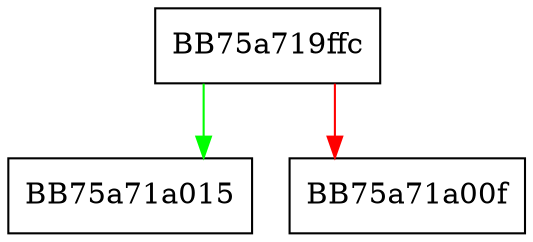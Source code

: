 digraph GetAllSpecialDefaultData {
  node [shape="box"];
  graph [splines=ortho];
  BB75a719ffc -> BB75a71a015 [color="green"];
  BB75a719ffc -> BB75a71a00f [color="red"];
}
